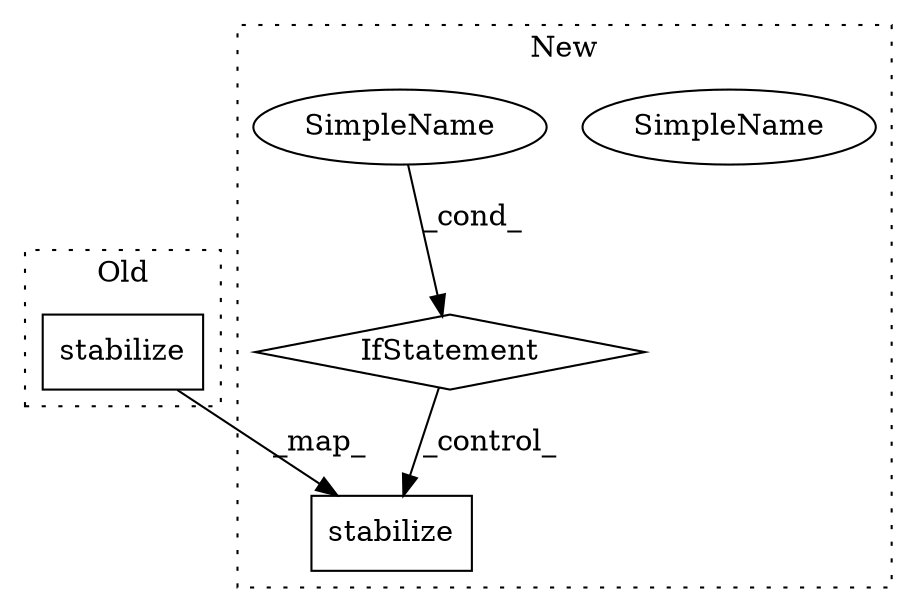digraph G {
subgraph cluster0 {
1 [label="stabilize" a="32" s="9605,9618" l="10,1" shape="box"];
label = "Old";
style="dotted";
}
subgraph cluster1 {
2 [label="stabilize" a="32" s="9601,9614" l="10,1" shape="box"];
3 [label="IfStatement" a="25" s="9592" l="3" shape="diamond"];
4 [label="SimpleName" a="42" s="9582" l="10" shape="ellipse"];
5 [label="SimpleName" a="42" s="9582" l="10" shape="ellipse"];
label = "New";
style="dotted";
}
1 -> 2 [label="_map_"];
3 -> 2 [label="_control_"];
5 -> 3 [label="_cond_"];
}